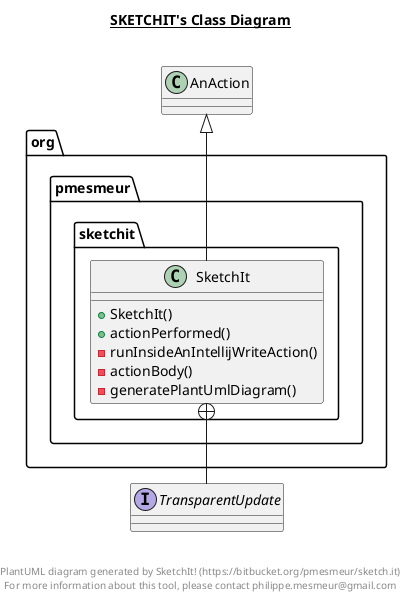 @startuml

title __SKETCHIT's Class Diagram__\n

  package org.pmesmeur.sketchit {
    class SketchIt {
        + SketchIt()
        + actionPerformed()
        - runInsideAnIntellijWriteAction()
        - actionBody()
        - generatePlantUmlDiagram()
    }
  }
  

  interface TransparentUpdate {
  }
  

  SketchIt -up-|> AnAction
  SketchIt +-down- TransparentUpdate


right footer


PlantUML diagram generated by SketchIt! (https://bitbucket.org/pmesmeur/sketch.it)
For more information about this tool, please contact philippe.mesmeur@gmail.com
endfooter

@enduml
